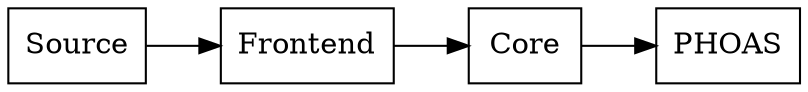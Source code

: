 digraph G {
  graph [ dpi = 300 ]; 
  rankdir=LR
  node [shape=box]
  Source -> Frontend -> Core -> PHOAS
}
